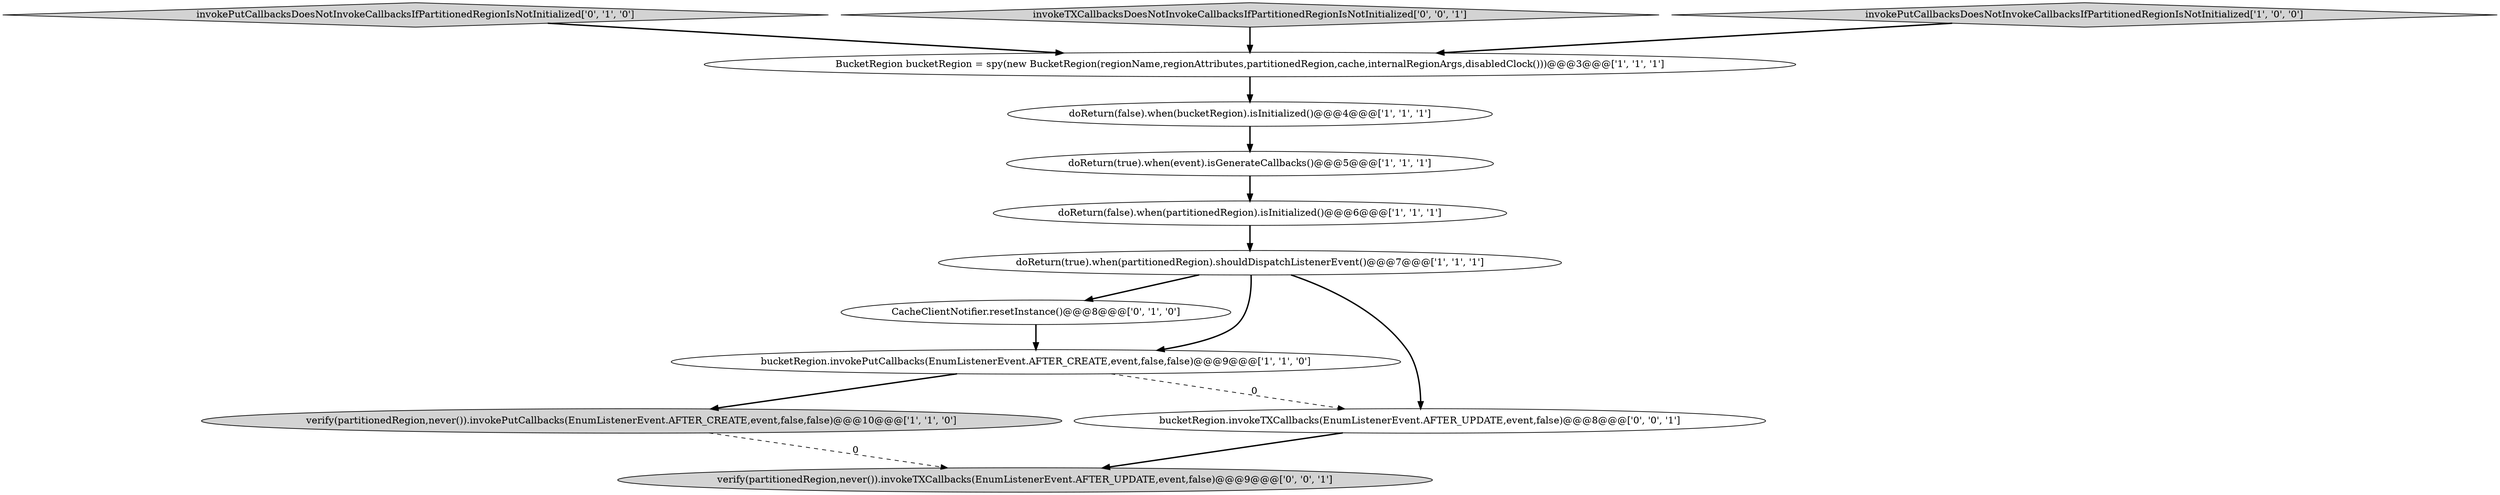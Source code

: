digraph {
4 [style = filled, label = "doReturn(false).when(partitionedRegion).isInitialized()@@@6@@@['1', '1', '1']", fillcolor = white, shape = ellipse image = "AAA0AAABBB1BBB"];
8 [style = filled, label = "CacheClientNotifier.resetInstance()@@@8@@@['0', '1', '0']", fillcolor = white, shape = ellipse image = "AAA1AAABBB2BBB"];
9 [style = filled, label = "invokePutCallbacksDoesNotInvokeCallbacksIfPartitionedRegionIsNotInitialized['0', '1', '0']", fillcolor = lightgray, shape = diamond image = "AAA0AAABBB2BBB"];
0 [style = filled, label = "bucketRegion.invokePutCallbacks(EnumListenerEvent.AFTER_CREATE,event,false,false)@@@9@@@['1', '1', '0']", fillcolor = white, shape = ellipse image = "AAA0AAABBB1BBB"];
5 [style = filled, label = "verify(partitionedRegion,never()).invokePutCallbacks(EnumListenerEvent.AFTER_CREATE,event,false,false)@@@10@@@['1', '1', '0']", fillcolor = lightgray, shape = ellipse image = "AAA0AAABBB1BBB"];
11 [style = filled, label = "verify(partitionedRegion,never()).invokeTXCallbacks(EnumListenerEvent.AFTER_UPDATE,event,false)@@@9@@@['0', '0', '1']", fillcolor = lightgray, shape = ellipse image = "AAA0AAABBB3BBB"];
2 [style = filled, label = "doReturn(true).when(event).isGenerateCallbacks()@@@5@@@['1', '1', '1']", fillcolor = white, shape = ellipse image = "AAA0AAABBB1BBB"];
3 [style = filled, label = "doReturn(false).when(bucketRegion).isInitialized()@@@4@@@['1', '1', '1']", fillcolor = white, shape = ellipse image = "AAA0AAABBB1BBB"];
1 [style = filled, label = "BucketRegion bucketRegion = spy(new BucketRegion(regionName,regionAttributes,partitionedRegion,cache,internalRegionArgs,disabledClock()))@@@3@@@['1', '1', '1']", fillcolor = white, shape = ellipse image = "AAA0AAABBB1BBB"];
6 [style = filled, label = "doReturn(true).when(partitionedRegion).shouldDispatchListenerEvent()@@@7@@@['1', '1', '1']", fillcolor = white, shape = ellipse image = "AAA0AAABBB1BBB"];
10 [style = filled, label = "invokeTXCallbacksDoesNotInvokeCallbacksIfPartitionedRegionIsNotInitialized['0', '0', '1']", fillcolor = lightgray, shape = diamond image = "AAA0AAABBB3BBB"];
7 [style = filled, label = "invokePutCallbacksDoesNotInvokeCallbacksIfPartitionedRegionIsNotInitialized['1', '0', '0']", fillcolor = lightgray, shape = diamond image = "AAA0AAABBB1BBB"];
12 [style = filled, label = "bucketRegion.invokeTXCallbacks(EnumListenerEvent.AFTER_UPDATE,event,false)@@@8@@@['0', '0', '1']", fillcolor = white, shape = ellipse image = "AAA0AAABBB3BBB"];
6->0 [style = bold, label=""];
10->1 [style = bold, label=""];
12->11 [style = bold, label=""];
4->6 [style = bold, label=""];
1->3 [style = bold, label=""];
7->1 [style = bold, label=""];
0->5 [style = bold, label=""];
2->4 [style = bold, label=""];
9->1 [style = bold, label=""];
6->8 [style = bold, label=""];
8->0 [style = bold, label=""];
3->2 [style = bold, label=""];
5->11 [style = dashed, label="0"];
6->12 [style = bold, label=""];
0->12 [style = dashed, label="0"];
}
